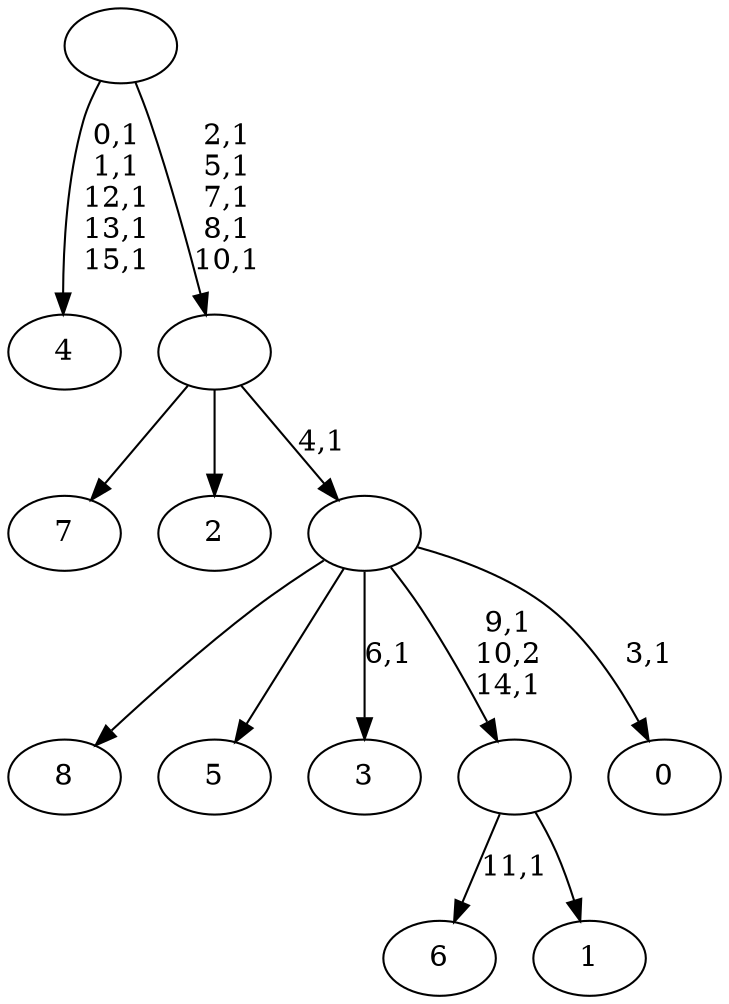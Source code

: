 digraph T {
	25 [label="8"]
	24 [label="7"]
	23 [label="6"]
	21 [label="5"]
	20 [label="4"]
	14 [label="3"]
	12 [label="2"]
	11 [label="1"]
	10 [label=""]
	8 [label="0"]
	6 [label=""]
	5 [label=""]
	0 [label=""]
	10 -> 23 [label="11,1"]
	10 -> 11 [label=""]
	6 -> 8 [label="3,1"]
	6 -> 10 [label="9,1\n10,2\n14,1"]
	6 -> 14 [label="6,1"]
	6 -> 25 [label=""]
	6 -> 21 [label=""]
	5 -> 24 [label=""]
	5 -> 12 [label=""]
	5 -> 6 [label="4,1"]
	0 -> 5 [label="2,1\n5,1\n7,1\n8,1\n10,1"]
	0 -> 20 [label="0,1\n1,1\n12,1\n13,1\n15,1"]
}
